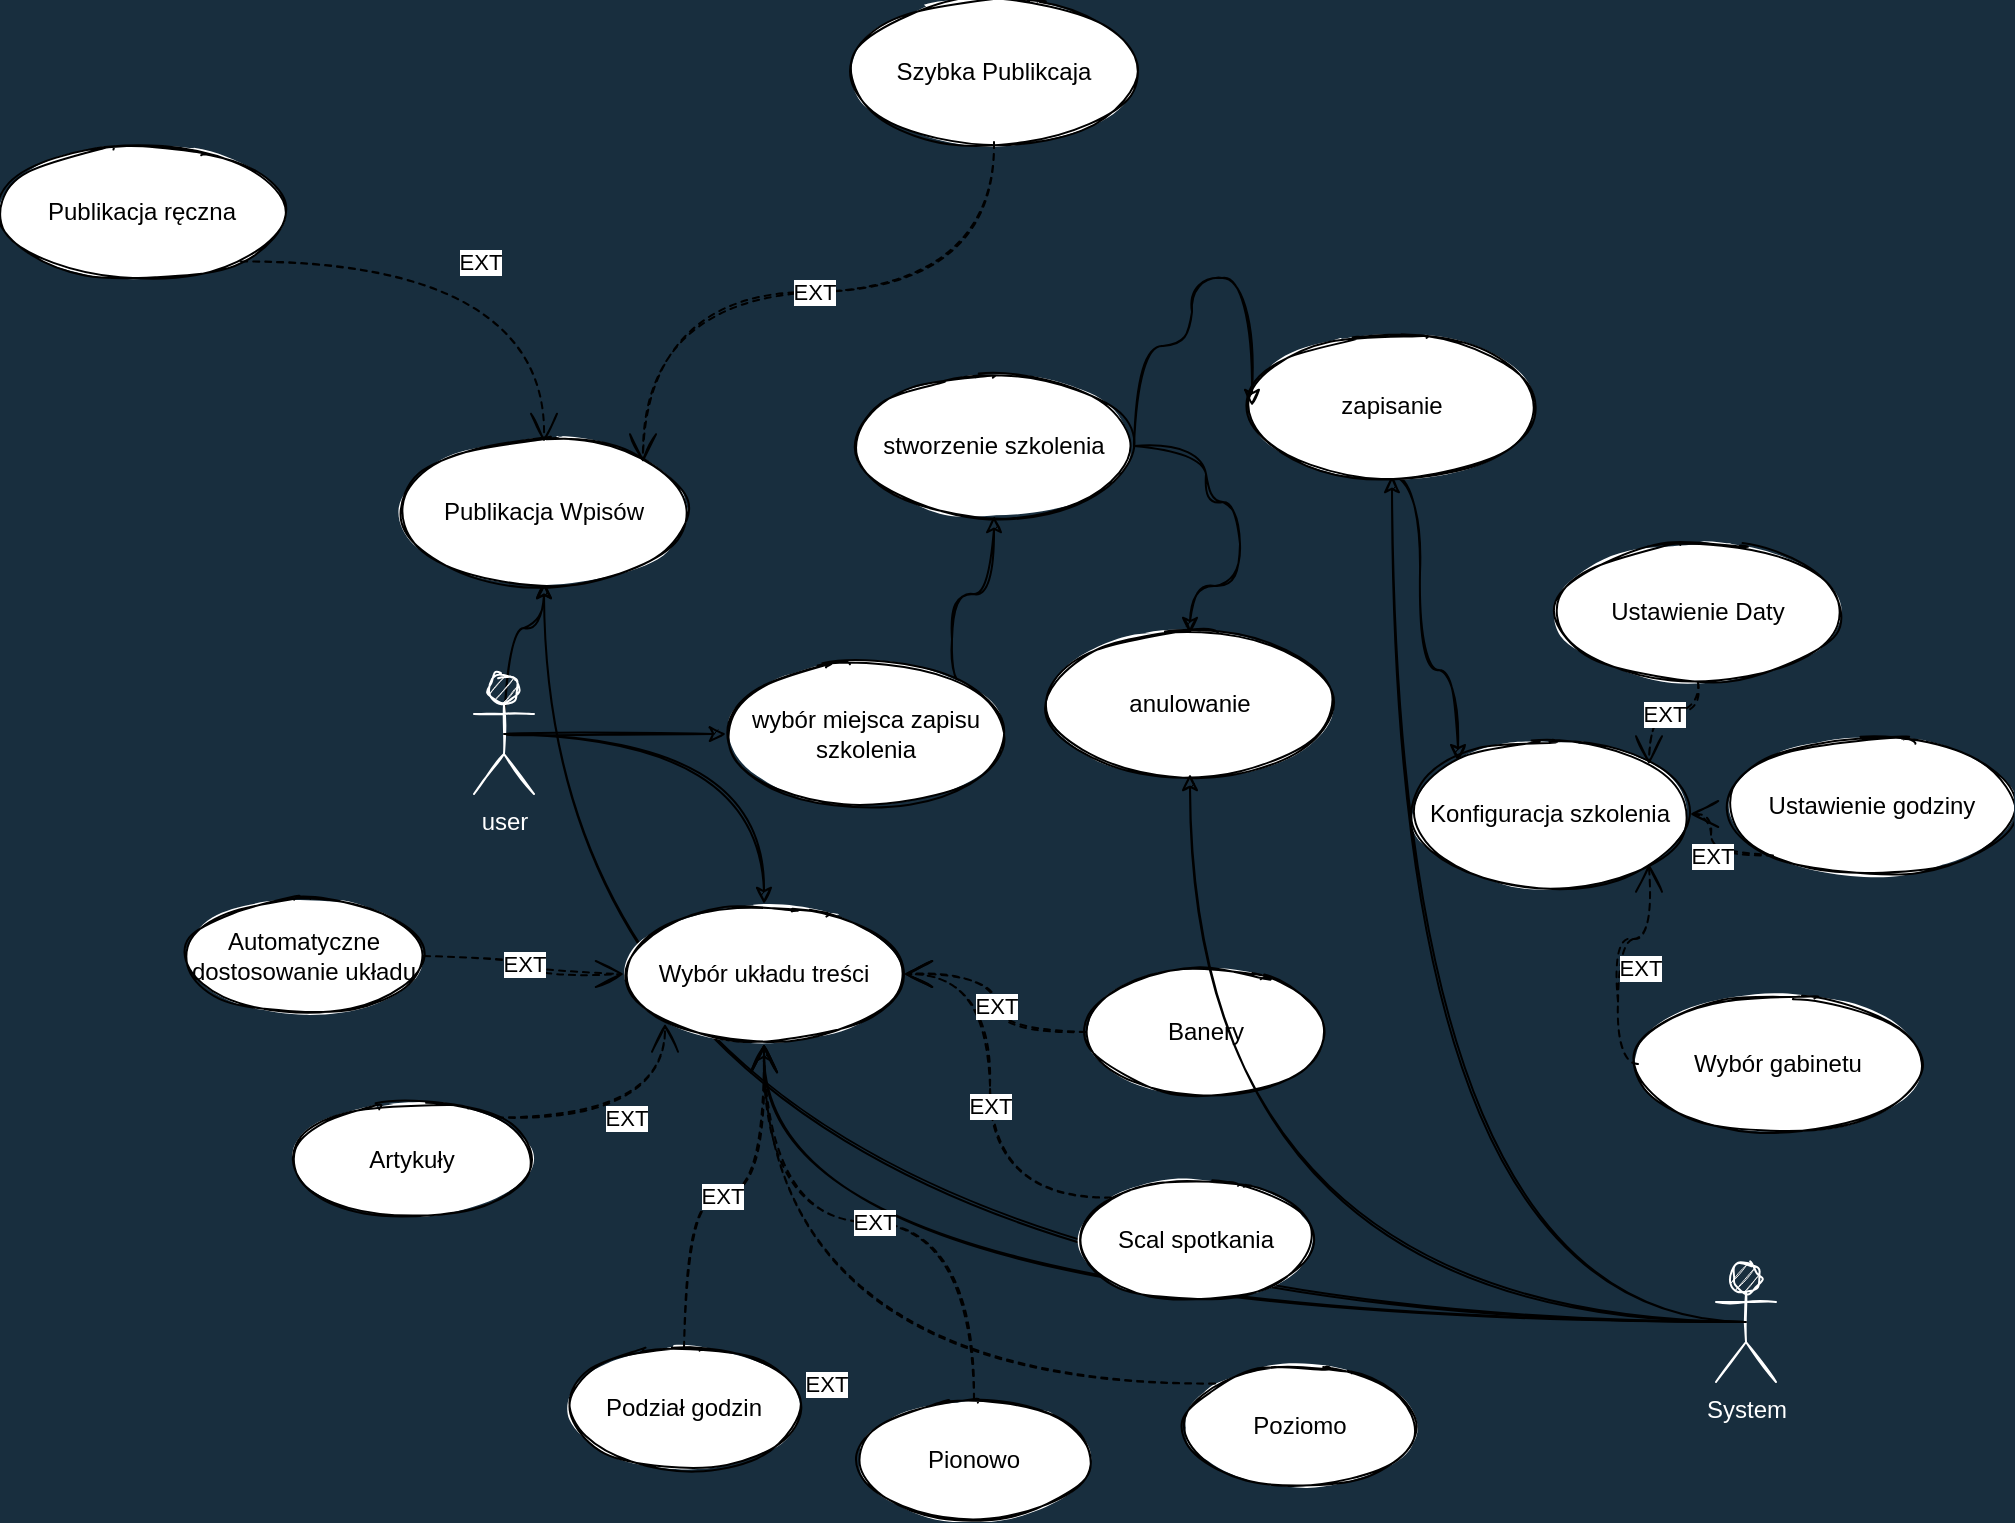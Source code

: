 <mxfile version="15.4.3" type="google"><diagram name="Page-1" id="58cdce13-f638-feb5-8d6f-7d28b1aa9fa0"><mxGraphModel dx="2802" dy="1682" grid="0" gridSize="10" guides="1" tooltips="1" connect="1" arrows="1" fold="1" page="1" pageScale="1" pageWidth="1700" pageHeight="1100" background="#182E3E" math="0" shadow="0"><root><mxCell id="0"/><mxCell id="1" parent="0"/><mxCell id="7LGdvN3c5WzrNL0eQoV9-5" style="edgeStyle=orthogonalEdgeStyle;orthogonalLoop=1;jettySize=auto;html=1;exitX=0.5;exitY=0.5;exitDx=0;exitDy=0;exitPerimeter=0;entryX=0;entryY=0.5;entryDx=0;entryDy=0;curved=1;sketch=1;" parent="1" source="7LGdvN3c5WzrNL0eQoV9-1" target="7LGdvN3c5WzrNL0eQoV9-4" edge="1"><mxGeometry relative="1" as="geometry"/></mxCell><mxCell id="7LGdvN3c5WzrNL0eQoV9-20" style="edgeStyle=orthogonalEdgeStyle;orthogonalLoop=1;jettySize=auto;html=1;exitX=0.5;exitY=0.5;exitDx=0;exitDy=0;exitPerimeter=0;curved=1;sketch=1;" parent="1" source="7LGdvN3c5WzrNL0eQoV9-1" target="7LGdvN3c5WzrNL0eQoV9-19" edge="1"><mxGeometry relative="1" as="geometry"/></mxCell><mxCell id="7LGdvN3c5WzrNL0eQoV9-1" value="&lt;font color=&quot;#ffffff&quot;&gt;user&lt;/font&gt;" style="shape=umlActor;verticalLabelPosition=bottom;verticalAlign=top;html=1;fillColor=#EEEEEE;strokeColor=#FFFFFF;fontColor=#1A1A1A;sketch=1;" parent="1" vertex="1"><mxGeometry x="65" y="165" width="30" height="60" as="geometry"/></mxCell><mxCell id="7LGdvN3c5WzrNL0eQoV9-39" style="edgeStyle=orthogonalEdgeStyle;orthogonalLoop=1;jettySize=auto;html=1;exitX=0.5;exitY=0.5;exitDx=0;exitDy=0;exitPerimeter=0;fontColor=#FFFFFF;curved=1;sketch=1;" parent="1" source="7LGdvN3c5WzrNL0eQoV9-2" target="7LGdvN3c5WzrNL0eQoV9-34" edge="1"><mxGeometry relative="1" as="geometry"/></mxCell><mxCell id="7LGdvN3c5WzrNL0eQoV9-40" style="edgeStyle=orthogonalEdgeStyle;orthogonalLoop=1;jettySize=auto;html=1;exitX=0.5;exitY=0.5;exitDx=0;exitDy=0;exitPerimeter=0;fontColor=#FFFFFF;curved=1;sketch=1;" parent="1" source="7LGdvN3c5WzrNL0eQoV9-2" target="7LGdvN3c5WzrNL0eQoV9-9" edge="1"><mxGeometry relative="1" as="geometry"/></mxCell><mxCell id="7LGdvN3c5WzrNL0eQoV9-41" style="edgeStyle=orthogonalEdgeStyle;orthogonalLoop=1;jettySize=auto;html=1;exitX=0.5;exitY=0.5;exitDx=0;exitDy=0;exitPerimeter=0;entryX=0.5;entryY=1;entryDx=0;entryDy=0;fontColor=#FFFFFF;curved=1;sketch=1;" parent="1" source="7LGdvN3c5WzrNL0eQoV9-2" target="7LGdvN3c5WzrNL0eQoV9-19" edge="1"><mxGeometry relative="1" as="geometry"/></mxCell><mxCell id="7LGdvN3c5WzrNL0eQoV9-2" value="&lt;font color=&quot;#ffffff&quot;&gt;System&lt;br&gt;&lt;/font&gt;" style="shape=umlActor;verticalLabelPosition=bottom;verticalAlign=top;html=1;fillColor=#EEEEEE;strokeColor=#FFFFFF;fontColor=#1A1A1A;sketch=1;" parent="1" vertex="1"><mxGeometry x="686" y="459" width="30" height="60" as="geometry"/></mxCell><mxCell id="7LGdvN3c5WzrNL0eQoV9-8" style="edgeStyle=orthogonalEdgeStyle;orthogonalLoop=1;jettySize=auto;html=1;exitX=0.5;exitY=1;exitDx=0;exitDy=0;curved=1;sketch=1;" parent="1" source="7LGdvN3c5WzrNL0eQoV9-34" target="7LGdvN3c5WzrNL0eQoV9-7" edge="1"><mxGeometry relative="1" as="geometry"><Array as="points"><mxPoint x="538" y="66"/><mxPoint x="538" y="163"/><mxPoint x="557" y="163"/></Array></mxGeometry></mxCell><mxCell id="7LGdvN3c5WzrNL0eQoV9-3" value="stworzenie szkolenia" style="ellipse;whiteSpace=wrap;html=1;sketch=1;" parent="1" vertex="1"><mxGeometry x="255" y="16" width="140" height="70" as="geometry"/></mxCell><mxCell id="7LGdvN3c5WzrNL0eQoV9-6" style="edgeStyle=orthogonalEdgeStyle;orthogonalLoop=1;jettySize=auto;html=1;exitX=1;exitY=0;exitDx=0;exitDy=0;curved=1;sketch=1;" parent="1" source="7LGdvN3c5WzrNL0eQoV9-4" target="7LGdvN3c5WzrNL0eQoV9-3" edge="1"><mxGeometry relative="1" as="geometry"><Array as="points"><mxPoint x="304" y="170"/><mxPoint x="304" y="125"/></Array></mxGeometry></mxCell><mxCell id="7LGdvN3c5WzrNL0eQoV9-4" value="wybór miejsca zapisu szkolenia" style="ellipse;whiteSpace=wrap;html=1;sketch=1;" parent="1" vertex="1"><mxGeometry x="191" y="160" width="140" height="70" as="geometry"/></mxCell><mxCell id="7LGdvN3c5WzrNL0eQoV9-7" value="Konfiguracja szkolenia" style="ellipse;whiteSpace=wrap;html=1;sketch=1;" parent="1" vertex="1"><mxGeometry x="533" y="200" width="140" height="70" as="geometry"/></mxCell><mxCell id="7LGdvN3c5WzrNL0eQoV9-9" value="Wybór układu treści" style="ellipse;whiteSpace=wrap;html=1;sketch=1;" parent="1" vertex="1"><mxGeometry x="140" y="280" width="140" height="70" as="geometry"/></mxCell><mxCell id="7LGdvN3c5WzrNL0eQoV9-10" value="Wybór gabinetu" style="ellipse;whiteSpace=wrap;html=1;sketch=1;" parent="1" vertex="1"><mxGeometry x="647" y="325" width="140" height="70" as="geometry"/></mxCell><mxCell id="7LGdvN3c5WzrNL0eQoV9-11" value="Ustawienie godziny" style="ellipse;whiteSpace=wrap;html=1;sketch=1;" parent="1" vertex="1"><mxGeometry x="694" y="196" width="140" height="70" as="geometry"/></mxCell><mxCell id="7LGdvN3c5WzrNL0eQoV9-12" value="Ustawienie Daty" style="ellipse;whiteSpace=wrap;html=1;sketch=1;" parent="1" vertex="1"><mxGeometry x="607" y="99" width="140" height="70" as="geometry"/></mxCell><mxCell id="7LGdvN3c5WzrNL0eQoV9-13" value="EXT" style="endArrow=open;endSize=12;dashed=1;html=1;edgeStyle=orthogonalEdgeStyle;entryX=1;entryY=0;entryDx=0;entryDy=0;curved=1;sketch=1;" parent="1" source="7LGdvN3c5WzrNL0eQoV9-12" target="7LGdvN3c5WzrNL0eQoV9-7" edge="1"><mxGeometry x="-0.013" width="160" relative="1" as="geometry"><mxPoint x="291" y="342" as="sourcePoint"/><mxPoint x="451" y="342" as="targetPoint"/><mxPoint as="offset"/></mxGeometry></mxCell><mxCell id="7LGdvN3c5WzrNL0eQoV9-14" value="EXT" style="endArrow=open;endSize=12;dashed=1;html=1;edgeStyle=orthogonalEdgeStyle;exitX=0;exitY=1;exitDx=0;exitDy=0;curved=1;sketch=1;" parent="1" source="7LGdvN3c5WzrNL0eQoV9-11" target="7LGdvN3c5WzrNL0eQoV9-7" edge="1"><mxGeometry x="-0.013" width="160" relative="1" as="geometry"><mxPoint x="567" y="220" as="sourcePoint"/><mxPoint x="687" y="179.0" as="targetPoint"/><mxPoint as="offset"/></mxGeometry></mxCell><mxCell id="7LGdvN3c5WzrNL0eQoV9-15" value="EXT" style="endArrow=open;endSize=12;dashed=1;html=1;edgeStyle=orthogonalEdgeStyle;entryX=1;entryY=1;entryDx=0;entryDy=0;exitX=0;exitY=0.5;exitDx=0;exitDy=0;curved=1;sketch=1;" parent="1" source="7LGdvN3c5WzrNL0eQoV9-10" target="7LGdvN3c5WzrNL0eQoV9-7" edge="1"><mxGeometry x="-0.068" y="-11" width="160" relative="1" as="geometry"><mxPoint x="720" y="328" as="sourcePoint"/><mxPoint x="617" y="308" as="targetPoint"/><mxPoint as="offset"/></mxGeometry></mxCell><mxCell id="7LGdvN3c5WzrNL0eQoV9-18" style="edgeStyle=orthogonalEdgeStyle;orthogonalLoop=1;jettySize=auto;html=1;exitX=0.5;exitY=0.5;exitDx=0;exitDy=0;exitPerimeter=0;curved=1;sketch=1;" parent="1" source="7LGdvN3c5WzrNL0eQoV9-1" target="7LGdvN3c5WzrNL0eQoV9-9" edge="1"><mxGeometry relative="1" as="geometry"><mxPoint x="90" y="205" as="sourcePoint"/><mxPoint x="201.0" y="205" as="targetPoint"/></mxGeometry></mxCell><mxCell id="iqXB5GtgmsadXe_3-OUV-6" value="Pionowo" style="ellipse;whiteSpace=wrap;html=1;sketch=1;" parent="1" vertex="1"><mxGeometry x="255" y="528" width="120" height="60" as="geometry"/></mxCell><mxCell id="iqXB5GtgmsadXe_3-OUV-7" value="Poziomo" style="ellipse;whiteSpace=wrap;html=1;sketch=1;" parent="1" vertex="1"><mxGeometry x="418" y="511" width="120" height="60" as="geometry"/></mxCell><mxCell id="iqXB5GtgmsadXe_3-OUV-8" value="Scal spotkania" style="ellipse;whiteSpace=wrap;html=1;sketch=1;" parent="1" vertex="1"><mxGeometry x="366" y="418" width="120" height="60" as="geometry"/></mxCell><mxCell id="iqXB5GtgmsadXe_3-OUV-9" value="Podział godzin" style="ellipse;whiteSpace=wrap;html=1;sketch=1;" parent="1" vertex="1"><mxGeometry x="110" y="502" width="120" height="60" as="geometry"/></mxCell><mxCell id="iqXB5GtgmsadXe_3-OUV-10" value="Banery" style="ellipse;whiteSpace=wrap;html=1;sketch=1;" parent="1" vertex="1"><mxGeometry x="371" y="314" width="120" height="60" as="geometry"/></mxCell><mxCell id="iqXB5GtgmsadXe_3-OUV-11" value="Artykuły" style="ellipse;whiteSpace=wrap;html=1;sketch=1;" parent="1" vertex="1"><mxGeometry x="-26" y="378" width="120" height="60" as="geometry"/></mxCell><mxCell id="iqXB5GtgmsadXe_3-OUV-12" value="Automatyczne dostosowanie układu" style="ellipse;whiteSpace=wrap;html=1;sketch=1;" parent="1" vertex="1"><mxGeometry x="-80" y="276" width="120" height="60" as="geometry"/></mxCell><mxCell id="7LGdvN3c5WzrNL0eQoV9-19" value="Publikacja Wpisów" style="ellipse;whiteSpace=wrap;html=1;sketch=1;" parent="1" vertex="1"><mxGeometry x="30" y="49" width="140" height="70" as="geometry"/></mxCell><mxCell id="7LGdvN3c5WzrNL0eQoV9-21" value="Szybka Publikcaja" style="ellipse;whiteSpace=wrap;html=1;sketch=1;" parent="1" vertex="1"><mxGeometry x="255" y="-171" width="140" height="70" as="geometry"/></mxCell><mxCell id="7LGdvN3c5WzrNL0eQoV9-22" value="Publikacja ręczna" style="ellipse;whiteSpace=wrap;html=1;sketch=1;" parent="1" vertex="1"><mxGeometry x="-171" y="-101" width="140" height="70" as="geometry"/></mxCell><mxCell id="7LGdvN3c5WzrNL0eQoV9-24" value="EXT" style="endArrow=open;endSize=12;dashed=1;html=1;edgeStyle=orthogonalEdgeStyle;entryX=1;entryY=0;entryDx=0;entryDy=0;exitX=0.5;exitY=1;exitDx=0;exitDy=0;curved=1;sketch=1;" parent="1" source="7LGdvN3c5WzrNL0eQoV9-21" target="7LGdvN3c5WzrNL0eQoV9-19" edge="1"><mxGeometry x="-0.013" width="160" relative="1" as="geometry"><mxPoint x="285.5" y="-855" as="sourcePoint"/><mxPoint x="214.997" y="-803.749" as="targetPoint"/><mxPoint as="offset"/></mxGeometry></mxCell><mxCell id="7LGdvN3c5WzrNL0eQoV9-25" value="EXT" style="endArrow=open;endSize=12;dashed=1;html=1;edgeStyle=orthogonalEdgeStyle;exitX=1;exitY=1;exitDx=0;exitDy=0;curved=1;sketch=1;" parent="1" source="7LGdvN3c5WzrNL0eQoV9-22" target="7LGdvN3c5WzrNL0eQoV9-19" edge="1"><mxGeometry x="-0.013" width="160" relative="1" as="geometry"><mxPoint x="10.5" y="15" as="sourcePoint"/><mxPoint x="-165.003" y="175.251" as="targetPoint"/><mxPoint as="offset"/></mxGeometry></mxCell><mxCell id="7LGdvN3c5WzrNL0eQoV9-26" value="EXT" style="endArrow=open;endSize=12;dashed=1;html=1;edgeStyle=orthogonalEdgeStyle;exitX=1;exitY=0;exitDx=0;exitDy=0;entryX=0;entryY=1;entryDx=0;entryDy=0;curved=1;sketch=1;" parent="1" source="iqXB5GtgmsadXe_3-OUV-11" target="7LGdvN3c5WzrNL0eQoV9-9" edge="1"><mxGeometry x="-0.013" width="160" relative="1" as="geometry"><mxPoint x="-57.503" y="221.049" as="sourcePoint"/><mxPoint x="164" y="370" as="targetPoint"/><mxPoint as="offset"/></mxGeometry></mxCell><mxCell id="7LGdvN3c5WzrNL0eQoV9-27" value="EXT" style="endArrow=open;endSize=12;dashed=1;html=1;edgeStyle=orthogonalEdgeStyle;curved=1;sketch=1;" parent="1" source="iqXB5GtgmsadXe_3-OUV-9" target="7LGdvN3c5WzrNL0eQoV9-9" edge="1"><mxGeometry x="-0.013" width="160" relative="1" as="geometry"><mxPoint x="86.671" y="396.91" as="sourcePoint"/><mxPoint x="170.257" y="349.625" as="targetPoint"/><mxPoint as="offset"/></mxGeometry></mxCell><mxCell id="7LGdvN3c5WzrNL0eQoV9-28" value="EXT" style="endArrow=open;endSize=12;dashed=1;html=1;edgeStyle=orthogonalEdgeStyle;exitX=0;exitY=0;exitDx=0;exitDy=0;entryX=1;entryY=0.5;entryDx=0;entryDy=0;curved=1;sketch=1;" parent="1" source="iqXB5GtgmsadXe_3-OUV-8" target="7LGdvN3c5WzrNL0eQoV9-9" edge="1"><mxGeometry x="-0.013" width="160" relative="1" as="geometry"><mxPoint x="96.671" y="406.91" as="sourcePoint"/><mxPoint x="180.257" y="359.625" as="targetPoint"/><mxPoint as="offset"/></mxGeometry></mxCell><mxCell id="7LGdvN3c5WzrNL0eQoV9-29" value="EXT" style="endArrow=open;endSize=12;dashed=1;html=1;edgeStyle=orthogonalEdgeStyle;exitX=0.5;exitY=0;exitDx=0;exitDy=0;curved=1;sketch=1;" parent="1" source="iqXB5GtgmsadXe_3-OUV-6" target="7LGdvN3c5WzrNL0eQoV9-9" edge="1"><mxGeometry x="-0.013" width="160" relative="1" as="geometry"><mxPoint x="106.671" y="416.91" as="sourcePoint"/><mxPoint x="190.257" y="369.625" as="targetPoint"/><mxPoint as="offset"/></mxGeometry></mxCell><mxCell id="7LGdvN3c5WzrNL0eQoV9-31" value="EXT" style="endArrow=open;endSize=12;dashed=1;html=1;edgeStyle=orthogonalEdgeStyle;exitX=0;exitY=0;exitDx=0;exitDy=0;curved=1;sketch=1;" parent="1" source="iqXB5GtgmsadXe_3-OUV-7" edge="1"><mxGeometry x="-0.013" width="160" relative="1" as="geometry"><mxPoint x="86.671" y="396.91" as="sourcePoint"/><mxPoint x="210" y="350" as="targetPoint"/><mxPoint as="offset"/></mxGeometry></mxCell><mxCell id="7LGdvN3c5WzrNL0eQoV9-32" value="EXT" style="endArrow=open;endSize=12;dashed=1;html=1;edgeStyle=orthogonalEdgeStyle;exitX=0;exitY=0.5;exitDx=0;exitDy=0;entryX=1;entryY=0.5;entryDx=0;entryDy=0;curved=1;sketch=1;" parent="1" source="iqXB5GtgmsadXe_3-OUV-10" target="7LGdvN3c5WzrNL0eQoV9-9" edge="1"><mxGeometry x="-0.013" width="160" relative="1" as="geometry"><mxPoint x="96.671" y="406.91" as="sourcePoint"/><mxPoint x="180.257" y="359.625" as="targetPoint"/><mxPoint as="offset"/></mxGeometry></mxCell><mxCell id="7LGdvN3c5WzrNL0eQoV9-33" value="EXT" style="endArrow=open;endSize=12;dashed=1;html=1;edgeStyle=orthogonalEdgeStyle;exitX=1;exitY=0.5;exitDx=0;exitDy=0;entryX=0;entryY=0.5;entryDx=0;entryDy=0;curved=1;sketch=1;" parent="1" source="iqXB5GtgmsadXe_3-OUV-12" target="7LGdvN3c5WzrNL0eQoV9-9" edge="1"><mxGeometry x="-0.013" width="160" relative="1" as="geometry"><mxPoint x="106.671" y="416.91" as="sourcePoint"/><mxPoint x="190.257" y="369.625" as="targetPoint"/><mxPoint as="offset"/></mxGeometry></mxCell><mxCell id="7LGdvN3c5WzrNL0eQoV9-34" value="zapisanie" style="ellipse;whiteSpace=wrap;html=1;sketch=1;" parent="1" vertex="1"><mxGeometry x="454" y="-4" width="140" height="70" as="geometry"/></mxCell><mxCell id="7LGdvN3c5WzrNL0eQoV9-35" value="anulowanie" style="ellipse;whiteSpace=wrap;html=1;sketch=1;" parent="1" vertex="1"><mxGeometry x="353" y="145" width="140" height="70" as="geometry"/></mxCell><mxCell id="7LGdvN3c5WzrNL0eQoV9-36" style="edgeStyle=orthogonalEdgeStyle;orthogonalLoop=1;jettySize=auto;html=1;entryX=0.5;entryY=0;entryDx=0;entryDy=0;curved=1;sketch=1;" parent="1" source="7LGdvN3c5WzrNL0eQoV9-3" target="7LGdvN3c5WzrNL0eQoV9-35" edge="1"><mxGeometry relative="1" as="geometry"><Array as="points"><mxPoint x="431" y="51"/><mxPoint x="431" y="79"/><mxPoint x="448" y="79"/><mxPoint x="448" y="121"/></Array><mxPoint x="534" y="76" as="sourcePoint"/><mxPoint x="567" y="220" as="targetPoint"/></mxGeometry></mxCell><mxCell id="7LGdvN3c5WzrNL0eQoV9-37" style="edgeStyle=orthogonalEdgeStyle;orthogonalLoop=1;jettySize=auto;html=1;exitX=1;exitY=0.5;exitDx=0;exitDy=0;entryX=0;entryY=0.5;entryDx=0;entryDy=0;curved=1;sketch=1;" parent="1" source="7LGdvN3c5WzrNL0eQoV9-3" target="7LGdvN3c5WzrNL0eQoV9-34" edge="1"><mxGeometry relative="1" as="geometry"><Array as="points"><mxPoint x="395" y="1"/><mxPoint x="424" y="1"/><mxPoint x="424" y="-33"/><mxPoint x="454" y="-33"/></Array><mxPoint x="320.743" y="180.375" as="sourcePoint"/><mxPoint x="335" y="96" as="targetPoint"/></mxGeometry></mxCell><mxCell id="7LGdvN3c5WzrNL0eQoV9-38" style="edgeStyle=orthogonalEdgeStyle;orthogonalLoop=1;jettySize=auto;html=1;exitX=0.5;exitY=0.5;exitDx=0;exitDy=0;exitPerimeter=0;curved=1;sketch=1;" parent="1" source="7LGdvN3c5WzrNL0eQoV9-2" target="7LGdvN3c5WzrNL0eQoV9-35" edge="1"><mxGeometry relative="1" as="geometry"><mxPoint x="486" y="353.0" as="sourcePoint"/><mxPoint x="616" y="438.0" as="targetPoint"/></mxGeometry></mxCell></root></mxGraphModel></diagram></mxfile>